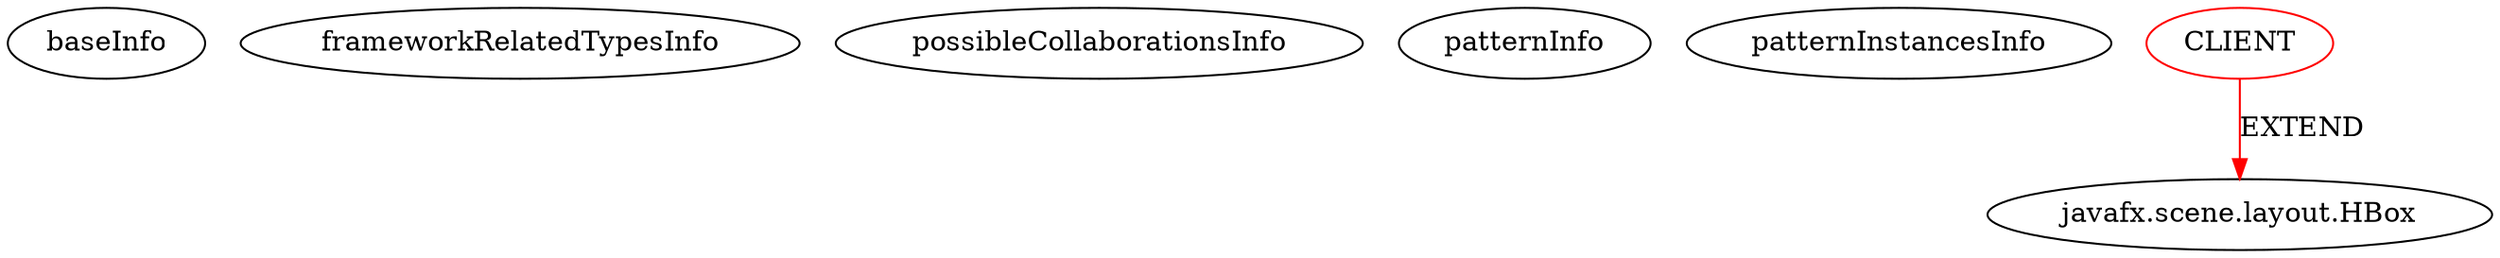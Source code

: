 digraph {
baseInfo[graphId=617,category="pattern",isAnonymous=false,possibleRelation=false]
frameworkRelatedTypesInfo[0="javafx.scene.layout.HBox"]
possibleCollaborationsInfo[]
patternInfo[frequency=9.0,patternRootClient=0]
patternInstancesInfo[0="pedrodonte-genjeefx~/pedrodonte-genjeefx/genjeefx-master/GenJeeFx/src/main/java/generar/ui/BarraEstadoHBox.java~BarraEstadoHBox~3858",1="atsticks-FXOne~/atsticks-FXOne/FXOne-master/org.fxone/fxone-ui/src/main/java/org/fxone/ui/rt/components/header/HeaderLinks.java~HeaderLinks~1905",2="AMITCCILGITHUB-Contacts~/AMITCCILGITHUB-Contacts/Contacts-master/Contacts/src/org/apandey/view/parts/Footer.java~Footer~59",3="rwihaib-DrawAppFX~/rwihaib-DrawAppFX/DrawAppFX-master/src/drawapp/ImagePanel.java~ImagePanel~4060",4="ph73nt-shiny-plopper~/ph73nt-shiny-plopper/shiny-plopper-master/src/main/java/couk/nucmedone/shinyplopper/config/ConfigItem.java~ConfigItem~3869",5="Ellen102-test2~/Ellen102-test2/test2-master/src/Rugzak/Rugzak.java~Rugzak~423",6="ph73nt-shiny-plopper~/ph73nt-shiny-plopper/shiny-plopper-master/src/main/java/couk/nucmedone/shinyplopper/config/ComboConfigItem.java~ComboConfigItem~3870",7="atsticks-FXOne~/atsticks-FXOne/FXOne-master/org.fxone/fxone-ui/src/main/java/org/fxone/ui/rt/components/header/HeaderMenu.java~HeaderMenu~1906",8="sztorman-PSZT~/sztorman-PSZT/PSZT-master/src/Freedom.java~GameControls~4425"]
1[label="javafx.scene.layout.HBox",vertexType="FRAMEWORK_CLASS_TYPE",isFrameworkType=false]
0[label="CLIENT",vertexType="ROOT_CLIENT_CLASS_DECLARATION",isFrameworkType=false,color=red]
0->1[label="EXTEND",color=red]
}
